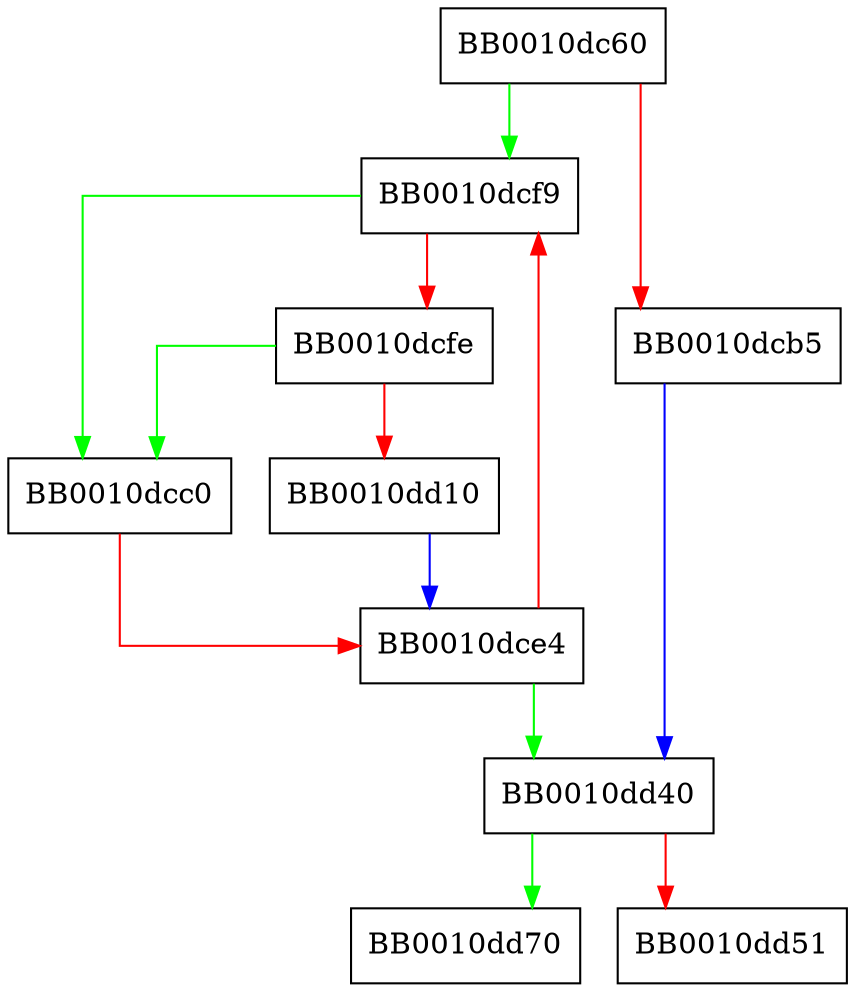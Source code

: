 digraph FUN_0010dc60 {
  node [shape="box"];
  graph [splines=ortho];
  BB0010dc60 -> BB0010dcf9 [color="green"];
  BB0010dc60 -> BB0010dcb5 [color="red"];
  BB0010dcb5 -> BB0010dd40 [color="blue"];
  BB0010dcc0 -> BB0010dce4 [color="red"];
  BB0010dce4 -> BB0010dd40 [color="green"];
  BB0010dce4 -> BB0010dcf9 [color="red"];
  BB0010dcf9 -> BB0010dcc0 [color="green"];
  BB0010dcf9 -> BB0010dcfe [color="red"];
  BB0010dcfe -> BB0010dcc0 [color="green"];
  BB0010dcfe -> BB0010dd10 [color="red"];
  BB0010dd10 -> BB0010dce4 [color="blue"];
  BB0010dd40 -> BB0010dd70 [color="green"];
  BB0010dd40 -> BB0010dd51 [color="red"];
}